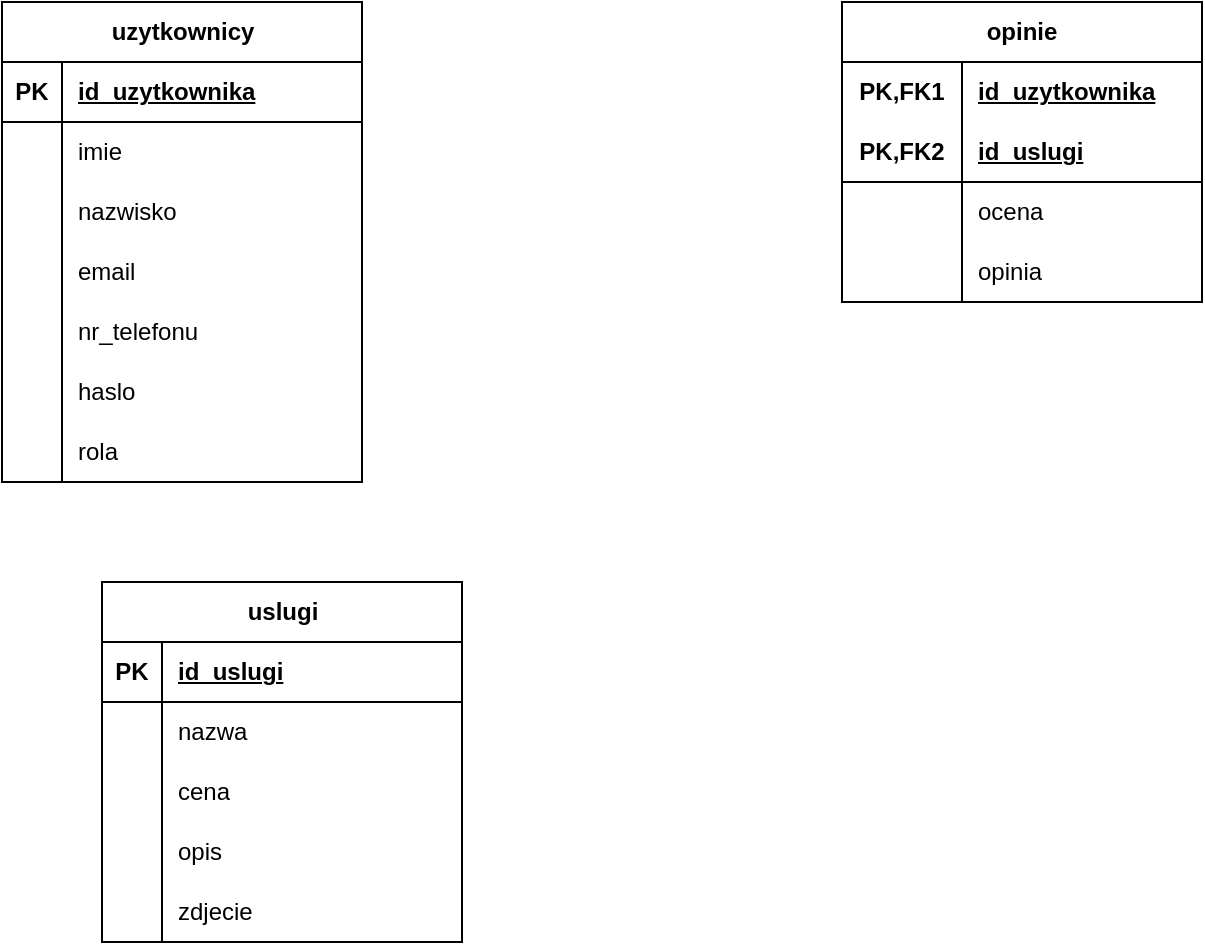 <mxfile version="26.0.13">
  <diagram name="Strona-1" id="k4jhHjBU0kJu63s9JABK">
    <mxGraphModel dx="1434" dy="778" grid="1" gridSize="10" guides="1" tooltips="1" connect="1" arrows="1" fold="1" page="1" pageScale="1" pageWidth="827" pageHeight="1169" math="0" shadow="0">
      <root>
        <mxCell id="0" />
        <mxCell id="1" parent="0" />
        <mxCell id="w8j2EFfUoHmFAVfAOJLi-1" value="uzytkownicy" style="shape=table;startSize=30;container=1;collapsible=1;childLayout=tableLayout;fixedRows=1;rowLines=0;fontStyle=1;align=center;resizeLast=1;html=1;" vertex="1" parent="1">
          <mxGeometry x="40" y="30" width="180" height="240" as="geometry" />
        </mxCell>
        <mxCell id="w8j2EFfUoHmFAVfAOJLi-2" value="" style="shape=tableRow;horizontal=0;startSize=0;swimlaneHead=0;swimlaneBody=0;fillColor=none;collapsible=0;dropTarget=0;points=[[0,0.5],[1,0.5]];portConstraint=eastwest;top=0;left=0;right=0;bottom=1;" vertex="1" parent="w8j2EFfUoHmFAVfAOJLi-1">
          <mxGeometry y="30" width="180" height="30" as="geometry" />
        </mxCell>
        <mxCell id="w8j2EFfUoHmFAVfAOJLi-3" value="PK" style="shape=partialRectangle;connectable=0;fillColor=none;top=0;left=0;bottom=0;right=0;fontStyle=1;overflow=hidden;whiteSpace=wrap;html=1;" vertex="1" parent="w8j2EFfUoHmFAVfAOJLi-2">
          <mxGeometry width="30" height="30" as="geometry">
            <mxRectangle width="30" height="30" as="alternateBounds" />
          </mxGeometry>
        </mxCell>
        <mxCell id="w8j2EFfUoHmFAVfAOJLi-4" value="id_uzytkownika" style="shape=partialRectangle;connectable=0;fillColor=none;top=0;left=0;bottom=0;right=0;align=left;spacingLeft=6;fontStyle=5;overflow=hidden;whiteSpace=wrap;html=1;" vertex="1" parent="w8j2EFfUoHmFAVfAOJLi-2">
          <mxGeometry x="30" width="150" height="30" as="geometry">
            <mxRectangle width="150" height="30" as="alternateBounds" />
          </mxGeometry>
        </mxCell>
        <mxCell id="w8j2EFfUoHmFAVfAOJLi-5" value="" style="shape=tableRow;horizontal=0;startSize=0;swimlaneHead=0;swimlaneBody=0;fillColor=none;collapsible=0;dropTarget=0;points=[[0,0.5],[1,0.5]];portConstraint=eastwest;top=0;left=0;right=0;bottom=0;" vertex="1" parent="w8j2EFfUoHmFAVfAOJLi-1">
          <mxGeometry y="60" width="180" height="30" as="geometry" />
        </mxCell>
        <mxCell id="w8j2EFfUoHmFAVfAOJLi-6" value="" style="shape=partialRectangle;connectable=0;fillColor=none;top=0;left=0;bottom=0;right=0;editable=1;overflow=hidden;whiteSpace=wrap;html=1;" vertex="1" parent="w8j2EFfUoHmFAVfAOJLi-5">
          <mxGeometry width="30" height="30" as="geometry">
            <mxRectangle width="30" height="30" as="alternateBounds" />
          </mxGeometry>
        </mxCell>
        <mxCell id="w8j2EFfUoHmFAVfAOJLi-7" value="imie" style="shape=partialRectangle;connectable=0;fillColor=none;top=0;left=0;bottom=0;right=0;align=left;spacingLeft=6;overflow=hidden;whiteSpace=wrap;html=1;" vertex="1" parent="w8j2EFfUoHmFAVfAOJLi-5">
          <mxGeometry x="30" width="150" height="30" as="geometry">
            <mxRectangle width="150" height="30" as="alternateBounds" />
          </mxGeometry>
        </mxCell>
        <mxCell id="w8j2EFfUoHmFAVfAOJLi-8" value="" style="shape=tableRow;horizontal=0;startSize=0;swimlaneHead=0;swimlaneBody=0;fillColor=none;collapsible=0;dropTarget=0;points=[[0,0.5],[1,0.5]];portConstraint=eastwest;top=0;left=0;right=0;bottom=0;" vertex="1" parent="w8j2EFfUoHmFAVfAOJLi-1">
          <mxGeometry y="90" width="180" height="30" as="geometry" />
        </mxCell>
        <mxCell id="w8j2EFfUoHmFAVfAOJLi-9" value="" style="shape=partialRectangle;connectable=0;fillColor=none;top=0;left=0;bottom=0;right=0;editable=1;overflow=hidden;whiteSpace=wrap;html=1;" vertex="1" parent="w8j2EFfUoHmFAVfAOJLi-8">
          <mxGeometry width="30" height="30" as="geometry">
            <mxRectangle width="30" height="30" as="alternateBounds" />
          </mxGeometry>
        </mxCell>
        <mxCell id="w8j2EFfUoHmFAVfAOJLi-10" value="nazwisko" style="shape=partialRectangle;connectable=0;fillColor=none;top=0;left=0;bottom=0;right=0;align=left;spacingLeft=6;overflow=hidden;whiteSpace=wrap;html=1;" vertex="1" parent="w8j2EFfUoHmFAVfAOJLi-8">
          <mxGeometry x="30" width="150" height="30" as="geometry">
            <mxRectangle width="150" height="30" as="alternateBounds" />
          </mxGeometry>
        </mxCell>
        <mxCell id="w8j2EFfUoHmFAVfAOJLi-11" value="" style="shape=tableRow;horizontal=0;startSize=0;swimlaneHead=0;swimlaneBody=0;fillColor=none;collapsible=0;dropTarget=0;points=[[0,0.5],[1,0.5]];portConstraint=eastwest;top=0;left=0;right=0;bottom=0;" vertex="1" parent="w8j2EFfUoHmFAVfAOJLi-1">
          <mxGeometry y="120" width="180" height="30" as="geometry" />
        </mxCell>
        <mxCell id="w8j2EFfUoHmFAVfAOJLi-12" value="" style="shape=partialRectangle;connectable=0;fillColor=none;top=0;left=0;bottom=0;right=0;editable=1;overflow=hidden;whiteSpace=wrap;html=1;" vertex="1" parent="w8j2EFfUoHmFAVfAOJLi-11">
          <mxGeometry width="30" height="30" as="geometry">
            <mxRectangle width="30" height="30" as="alternateBounds" />
          </mxGeometry>
        </mxCell>
        <mxCell id="w8j2EFfUoHmFAVfAOJLi-13" value="email" style="shape=partialRectangle;connectable=0;fillColor=none;top=0;left=0;bottom=0;right=0;align=left;spacingLeft=6;overflow=hidden;whiteSpace=wrap;html=1;" vertex="1" parent="w8j2EFfUoHmFAVfAOJLi-11">
          <mxGeometry x="30" width="150" height="30" as="geometry">
            <mxRectangle width="150" height="30" as="alternateBounds" />
          </mxGeometry>
        </mxCell>
        <mxCell id="w8j2EFfUoHmFAVfAOJLi-14" style="shape=tableRow;horizontal=0;startSize=0;swimlaneHead=0;swimlaneBody=0;fillColor=none;collapsible=0;dropTarget=0;points=[[0,0.5],[1,0.5]];portConstraint=eastwest;top=0;left=0;right=0;bottom=0;" vertex="1" parent="w8j2EFfUoHmFAVfAOJLi-1">
          <mxGeometry y="150" width="180" height="30" as="geometry" />
        </mxCell>
        <mxCell id="w8j2EFfUoHmFAVfAOJLi-15" style="shape=partialRectangle;connectable=0;fillColor=none;top=0;left=0;bottom=0;right=0;editable=1;overflow=hidden;whiteSpace=wrap;html=1;" vertex="1" parent="w8j2EFfUoHmFAVfAOJLi-14">
          <mxGeometry width="30" height="30" as="geometry">
            <mxRectangle width="30" height="30" as="alternateBounds" />
          </mxGeometry>
        </mxCell>
        <mxCell id="w8j2EFfUoHmFAVfAOJLi-16" value="nr_telefonu" style="shape=partialRectangle;connectable=0;fillColor=none;top=0;left=0;bottom=0;right=0;align=left;spacingLeft=6;overflow=hidden;whiteSpace=wrap;html=1;" vertex="1" parent="w8j2EFfUoHmFAVfAOJLi-14">
          <mxGeometry x="30" width="150" height="30" as="geometry">
            <mxRectangle width="150" height="30" as="alternateBounds" />
          </mxGeometry>
        </mxCell>
        <mxCell id="w8j2EFfUoHmFAVfAOJLi-17" style="shape=tableRow;horizontal=0;startSize=0;swimlaneHead=0;swimlaneBody=0;fillColor=none;collapsible=0;dropTarget=0;points=[[0,0.5],[1,0.5]];portConstraint=eastwest;top=0;left=0;right=0;bottom=0;" vertex="1" parent="w8j2EFfUoHmFAVfAOJLi-1">
          <mxGeometry y="180" width="180" height="30" as="geometry" />
        </mxCell>
        <mxCell id="w8j2EFfUoHmFAVfAOJLi-18" style="shape=partialRectangle;connectable=0;fillColor=none;top=0;left=0;bottom=0;right=0;editable=1;overflow=hidden;whiteSpace=wrap;html=1;" vertex="1" parent="w8j2EFfUoHmFAVfAOJLi-17">
          <mxGeometry width="30" height="30" as="geometry">
            <mxRectangle width="30" height="30" as="alternateBounds" />
          </mxGeometry>
        </mxCell>
        <mxCell id="w8j2EFfUoHmFAVfAOJLi-19" value="haslo" style="shape=partialRectangle;connectable=0;fillColor=none;top=0;left=0;bottom=0;right=0;align=left;spacingLeft=6;overflow=hidden;whiteSpace=wrap;html=1;" vertex="1" parent="w8j2EFfUoHmFAVfAOJLi-17">
          <mxGeometry x="30" width="150" height="30" as="geometry">
            <mxRectangle width="150" height="30" as="alternateBounds" />
          </mxGeometry>
        </mxCell>
        <mxCell id="w8j2EFfUoHmFAVfAOJLi-49" style="shape=tableRow;horizontal=0;startSize=0;swimlaneHead=0;swimlaneBody=0;fillColor=none;collapsible=0;dropTarget=0;points=[[0,0.5],[1,0.5]];portConstraint=eastwest;top=0;left=0;right=0;bottom=0;" vertex="1" parent="w8j2EFfUoHmFAVfAOJLi-1">
          <mxGeometry y="210" width="180" height="30" as="geometry" />
        </mxCell>
        <mxCell id="w8j2EFfUoHmFAVfAOJLi-50" style="shape=partialRectangle;connectable=0;fillColor=none;top=0;left=0;bottom=0;right=0;editable=1;overflow=hidden;whiteSpace=wrap;html=1;" vertex="1" parent="w8j2EFfUoHmFAVfAOJLi-49">
          <mxGeometry width="30" height="30" as="geometry">
            <mxRectangle width="30" height="30" as="alternateBounds" />
          </mxGeometry>
        </mxCell>
        <mxCell id="w8j2EFfUoHmFAVfAOJLi-51" value="rola" style="shape=partialRectangle;connectable=0;fillColor=none;top=0;left=0;bottom=0;right=0;align=left;spacingLeft=6;overflow=hidden;whiteSpace=wrap;html=1;" vertex="1" parent="w8j2EFfUoHmFAVfAOJLi-49">
          <mxGeometry x="30" width="150" height="30" as="geometry">
            <mxRectangle width="150" height="30" as="alternateBounds" />
          </mxGeometry>
        </mxCell>
        <mxCell id="w8j2EFfUoHmFAVfAOJLi-20" value="uslugi" style="shape=table;startSize=30;container=1;collapsible=1;childLayout=tableLayout;fixedRows=1;rowLines=0;fontStyle=1;align=center;resizeLast=1;html=1;" vertex="1" parent="1">
          <mxGeometry x="90" y="320" width="180" height="180" as="geometry" />
        </mxCell>
        <mxCell id="w8j2EFfUoHmFAVfAOJLi-21" value="" style="shape=tableRow;horizontal=0;startSize=0;swimlaneHead=0;swimlaneBody=0;fillColor=none;collapsible=0;dropTarget=0;points=[[0,0.5],[1,0.5]];portConstraint=eastwest;top=0;left=0;right=0;bottom=1;" vertex="1" parent="w8j2EFfUoHmFAVfAOJLi-20">
          <mxGeometry y="30" width="180" height="30" as="geometry" />
        </mxCell>
        <mxCell id="w8j2EFfUoHmFAVfAOJLi-22" value="PK" style="shape=partialRectangle;connectable=0;fillColor=none;top=0;left=0;bottom=0;right=0;fontStyle=1;overflow=hidden;whiteSpace=wrap;html=1;" vertex="1" parent="w8j2EFfUoHmFAVfAOJLi-21">
          <mxGeometry width="30" height="30" as="geometry">
            <mxRectangle width="30" height="30" as="alternateBounds" />
          </mxGeometry>
        </mxCell>
        <mxCell id="w8j2EFfUoHmFAVfAOJLi-23" value="id_uslugi" style="shape=partialRectangle;connectable=0;fillColor=none;top=0;left=0;bottom=0;right=0;align=left;spacingLeft=6;fontStyle=5;overflow=hidden;whiteSpace=wrap;html=1;" vertex="1" parent="w8j2EFfUoHmFAVfAOJLi-21">
          <mxGeometry x="30" width="150" height="30" as="geometry">
            <mxRectangle width="150" height="30" as="alternateBounds" />
          </mxGeometry>
        </mxCell>
        <mxCell id="w8j2EFfUoHmFAVfAOJLi-24" value="" style="shape=tableRow;horizontal=0;startSize=0;swimlaneHead=0;swimlaneBody=0;fillColor=none;collapsible=0;dropTarget=0;points=[[0,0.5],[1,0.5]];portConstraint=eastwest;top=0;left=0;right=0;bottom=0;" vertex="1" parent="w8j2EFfUoHmFAVfAOJLi-20">
          <mxGeometry y="60" width="180" height="30" as="geometry" />
        </mxCell>
        <mxCell id="w8j2EFfUoHmFAVfAOJLi-25" value="" style="shape=partialRectangle;connectable=0;fillColor=none;top=0;left=0;bottom=0;right=0;editable=1;overflow=hidden;whiteSpace=wrap;html=1;" vertex="1" parent="w8j2EFfUoHmFAVfAOJLi-24">
          <mxGeometry width="30" height="30" as="geometry">
            <mxRectangle width="30" height="30" as="alternateBounds" />
          </mxGeometry>
        </mxCell>
        <mxCell id="w8j2EFfUoHmFAVfAOJLi-26" value="nazwa" style="shape=partialRectangle;connectable=0;fillColor=none;top=0;left=0;bottom=0;right=0;align=left;spacingLeft=6;overflow=hidden;whiteSpace=wrap;html=1;" vertex="1" parent="w8j2EFfUoHmFAVfAOJLi-24">
          <mxGeometry x="30" width="150" height="30" as="geometry">
            <mxRectangle width="150" height="30" as="alternateBounds" />
          </mxGeometry>
        </mxCell>
        <mxCell id="w8j2EFfUoHmFAVfAOJLi-27" value="" style="shape=tableRow;horizontal=0;startSize=0;swimlaneHead=0;swimlaneBody=0;fillColor=none;collapsible=0;dropTarget=0;points=[[0,0.5],[1,0.5]];portConstraint=eastwest;top=0;left=0;right=0;bottom=0;" vertex="1" parent="w8j2EFfUoHmFAVfAOJLi-20">
          <mxGeometry y="90" width="180" height="30" as="geometry" />
        </mxCell>
        <mxCell id="w8j2EFfUoHmFAVfAOJLi-28" value="" style="shape=partialRectangle;connectable=0;fillColor=none;top=0;left=0;bottom=0;right=0;editable=1;overflow=hidden;whiteSpace=wrap;html=1;" vertex="1" parent="w8j2EFfUoHmFAVfAOJLi-27">
          <mxGeometry width="30" height="30" as="geometry">
            <mxRectangle width="30" height="30" as="alternateBounds" />
          </mxGeometry>
        </mxCell>
        <mxCell id="w8j2EFfUoHmFAVfAOJLi-29" value="cena" style="shape=partialRectangle;connectable=0;fillColor=none;top=0;left=0;bottom=0;right=0;align=left;spacingLeft=6;overflow=hidden;whiteSpace=wrap;html=1;" vertex="1" parent="w8j2EFfUoHmFAVfAOJLi-27">
          <mxGeometry x="30" width="150" height="30" as="geometry">
            <mxRectangle width="150" height="30" as="alternateBounds" />
          </mxGeometry>
        </mxCell>
        <mxCell id="w8j2EFfUoHmFAVfAOJLi-30" value="" style="shape=tableRow;horizontal=0;startSize=0;swimlaneHead=0;swimlaneBody=0;fillColor=none;collapsible=0;dropTarget=0;points=[[0,0.5],[1,0.5]];portConstraint=eastwest;top=0;left=0;right=0;bottom=0;" vertex="1" parent="w8j2EFfUoHmFAVfAOJLi-20">
          <mxGeometry y="120" width="180" height="30" as="geometry" />
        </mxCell>
        <mxCell id="w8j2EFfUoHmFAVfAOJLi-31" value="" style="shape=partialRectangle;connectable=0;fillColor=none;top=0;left=0;bottom=0;right=0;editable=1;overflow=hidden;whiteSpace=wrap;html=1;" vertex="1" parent="w8j2EFfUoHmFAVfAOJLi-30">
          <mxGeometry width="30" height="30" as="geometry">
            <mxRectangle width="30" height="30" as="alternateBounds" />
          </mxGeometry>
        </mxCell>
        <mxCell id="w8j2EFfUoHmFAVfAOJLi-32" value="opis" style="shape=partialRectangle;connectable=0;fillColor=none;top=0;left=0;bottom=0;right=0;align=left;spacingLeft=6;overflow=hidden;whiteSpace=wrap;html=1;" vertex="1" parent="w8j2EFfUoHmFAVfAOJLi-30">
          <mxGeometry x="30" width="150" height="30" as="geometry">
            <mxRectangle width="150" height="30" as="alternateBounds" />
          </mxGeometry>
        </mxCell>
        <mxCell id="w8j2EFfUoHmFAVfAOJLi-33" style="shape=tableRow;horizontal=0;startSize=0;swimlaneHead=0;swimlaneBody=0;fillColor=none;collapsible=0;dropTarget=0;points=[[0,0.5],[1,0.5]];portConstraint=eastwest;top=0;left=0;right=0;bottom=0;" vertex="1" parent="w8j2EFfUoHmFAVfAOJLi-20">
          <mxGeometry y="150" width="180" height="30" as="geometry" />
        </mxCell>
        <mxCell id="w8j2EFfUoHmFAVfAOJLi-34" style="shape=partialRectangle;connectable=0;fillColor=none;top=0;left=0;bottom=0;right=0;editable=1;overflow=hidden;whiteSpace=wrap;html=1;" vertex="1" parent="w8j2EFfUoHmFAVfAOJLi-33">
          <mxGeometry width="30" height="30" as="geometry">
            <mxRectangle width="30" height="30" as="alternateBounds" />
          </mxGeometry>
        </mxCell>
        <mxCell id="w8j2EFfUoHmFAVfAOJLi-35" value="zdjecie" style="shape=partialRectangle;connectable=0;fillColor=none;top=0;left=0;bottom=0;right=0;align=left;spacingLeft=6;overflow=hidden;whiteSpace=wrap;html=1;" vertex="1" parent="w8j2EFfUoHmFAVfAOJLi-33">
          <mxGeometry x="30" width="150" height="30" as="geometry">
            <mxRectangle width="150" height="30" as="alternateBounds" />
          </mxGeometry>
        </mxCell>
        <mxCell id="w8j2EFfUoHmFAVfAOJLi-36" value="opinie" style="shape=table;startSize=30;container=1;collapsible=1;childLayout=tableLayout;fixedRows=1;rowLines=0;fontStyle=1;align=center;resizeLast=1;html=1;whiteSpace=wrap;" vertex="1" parent="1">
          <mxGeometry x="460" y="30" width="180" height="150" as="geometry" />
        </mxCell>
        <mxCell id="w8j2EFfUoHmFAVfAOJLi-37" value="" style="shape=tableRow;horizontal=0;startSize=0;swimlaneHead=0;swimlaneBody=0;fillColor=none;collapsible=0;dropTarget=0;points=[[0,0.5],[1,0.5]];portConstraint=eastwest;top=0;left=0;right=0;bottom=0;html=1;" vertex="1" parent="w8j2EFfUoHmFAVfAOJLi-36">
          <mxGeometry y="30" width="180" height="30" as="geometry" />
        </mxCell>
        <mxCell id="w8j2EFfUoHmFAVfAOJLi-38" value="PK,FK1" style="shape=partialRectangle;connectable=0;fillColor=none;top=0;left=0;bottom=0;right=0;fontStyle=1;overflow=hidden;html=1;whiteSpace=wrap;" vertex="1" parent="w8j2EFfUoHmFAVfAOJLi-37">
          <mxGeometry width="60" height="30" as="geometry">
            <mxRectangle width="60" height="30" as="alternateBounds" />
          </mxGeometry>
        </mxCell>
        <mxCell id="w8j2EFfUoHmFAVfAOJLi-39" value="id_uzytkownika" style="shape=partialRectangle;connectable=0;fillColor=none;top=0;left=0;bottom=0;right=0;align=left;spacingLeft=6;fontStyle=5;overflow=hidden;html=1;whiteSpace=wrap;" vertex="1" parent="w8j2EFfUoHmFAVfAOJLi-37">
          <mxGeometry x="60" width="120" height="30" as="geometry">
            <mxRectangle width="120" height="30" as="alternateBounds" />
          </mxGeometry>
        </mxCell>
        <mxCell id="w8j2EFfUoHmFAVfAOJLi-40" value="" style="shape=tableRow;horizontal=0;startSize=0;swimlaneHead=0;swimlaneBody=0;fillColor=none;collapsible=0;dropTarget=0;points=[[0,0.5],[1,0.5]];portConstraint=eastwest;top=0;left=0;right=0;bottom=1;html=1;" vertex="1" parent="w8j2EFfUoHmFAVfAOJLi-36">
          <mxGeometry y="60" width="180" height="30" as="geometry" />
        </mxCell>
        <mxCell id="w8j2EFfUoHmFAVfAOJLi-41" value="PK,FK2" style="shape=partialRectangle;connectable=0;fillColor=none;top=0;left=0;bottom=0;right=0;fontStyle=1;overflow=hidden;html=1;whiteSpace=wrap;" vertex="1" parent="w8j2EFfUoHmFAVfAOJLi-40">
          <mxGeometry width="60" height="30" as="geometry">
            <mxRectangle width="60" height="30" as="alternateBounds" />
          </mxGeometry>
        </mxCell>
        <mxCell id="w8j2EFfUoHmFAVfAOJLi-42" value="id_uslugi" style="shape=partialRectangle;connectable=0;fillColor=none;top=0;left=0;bottom=0;right=0;align=left;spacingLeft=6;fontStyle=5;overflow=hidden;html=1;whiteSpace=wrap;" vertex="1" parent="w8j2EFfUoHmFAVfAOJLi-40">
          <mxGeometry x="60" width="120" height="30" as="geometry">
            <mxRectangle width="120" height="30" as="alternateBounds" />
          </mxGeometry>
        </mxCell>
        <mxCell id="w8j2EFfUoHmFAVfAOJLi-43" value="" style="shape=tableRow;horizontal=0;startSize=0;swimlaneHead=0;swimlaneBody=0;fillColor=none;collapsible=0;dropTarget=0;points=[[0,0.5],[1,0.5]];portConstraint=eastwest;top=0;left=0;right=0;bottom=0;html=1;" vertex="1" parent="w8j2EFfUoHmFAVfAOJLi-36">
          <mxGeometry y="90" width="180" height="30" as="geometry" />
        </mxCell>
        <mxCell id="w8j2EFfUoHmFAVfAOJLi-44" value="" style="shape=partialRectangle;connectable=0;fillColor=none;top=0;left=0;bottom=0;right=0;editable=1;overflow=hidden;html=1;whiteSpace=wrap;" vertex="1" parent="w8j2EFfUoHmFAVfAOJLi-43">
          <mxGeometry width="60" height="30" as="geometry">
            <mxRectangle width="60" height="30" as="alternateBounds" />
          </mxGeometry>
        </mxCell>
        <mxCell id="w8j2EFfUoHmFAVfAOJLi-45" value="ocena" style="shape=partialRectangle;connectable=0;fillColor=none;top=0;left=0;bottom=0;right=0;align=left;spacingLeft=6;overflow=hidden;html=1;whiteSpace=wrap;" vertex="1" parent="w8j2EFfUoHmFAVfAOJLi-43">
          <mxGeometry x="60" width="120" height="30" as="geometry">
            <mxRectangle width="120" height="30" as="alternateBounds" />
          </mxGeometry>
        </mxCell>
        <mxCell id="w8j2EFfUoHmFAVfAOJLi-46" value="" style="shape=tableRow;horizontal=0;startSize=0;swimlaneHead=0;swimlaneBody=0;fillColor=none;collapsible=0;dropTarget=0;points=[[0,0.5],[1,0.5]];portConstraint=eastwest;top=0;left=0;right=0;bottom=0;html=1;" vertex="1" parent="w8j2EFfUoHmFAVfAOJLi-36">
          <mxGeometry y="120" width="180" height="30" as="geometry" />
        </mxCell>
        <mxCell id="w8j2EFfUoHmFAVfAOJLi-47" value="" style="shape=partialRectangle;connectable=0;fillColor=none;top=0;left=0;bottom=0;right=0;editable=1;overflow=hidden;html=1;whiteSpace=wrap;" vertex="1" parent="w8j2EFfUoHmFAVfAOJLi-46">
          <mxGeometry width="60" height="30" as="geometry">
            <mxRectangle width="60" height="30" as="alternateBounds" />
          </mxGeometry>
        </mxCell>
        <mxCell id="w8j2EFfUoHmFAVfAOJLi-48" value="opinia" style="shape=partialRectangle;connectable=0;fillColor=none;top=0;left=0;bottom=0;right=0;align=left;spacingLeft=6;overflow=hidden;html=1;whiteSpace=wrap;" vertex="1" parent="w8j2EFfUoHmFAVfAOJLi-46">
          <mxGeometry x="60" width="120" height="30" as="geometry">
            <mxRectangle width="120" height="30" as="alternateBounds" />
          </mxGeometry>
        </mxCell>
      </root>
    </mxGraphModel>
  </diagram>
</mxfile>
